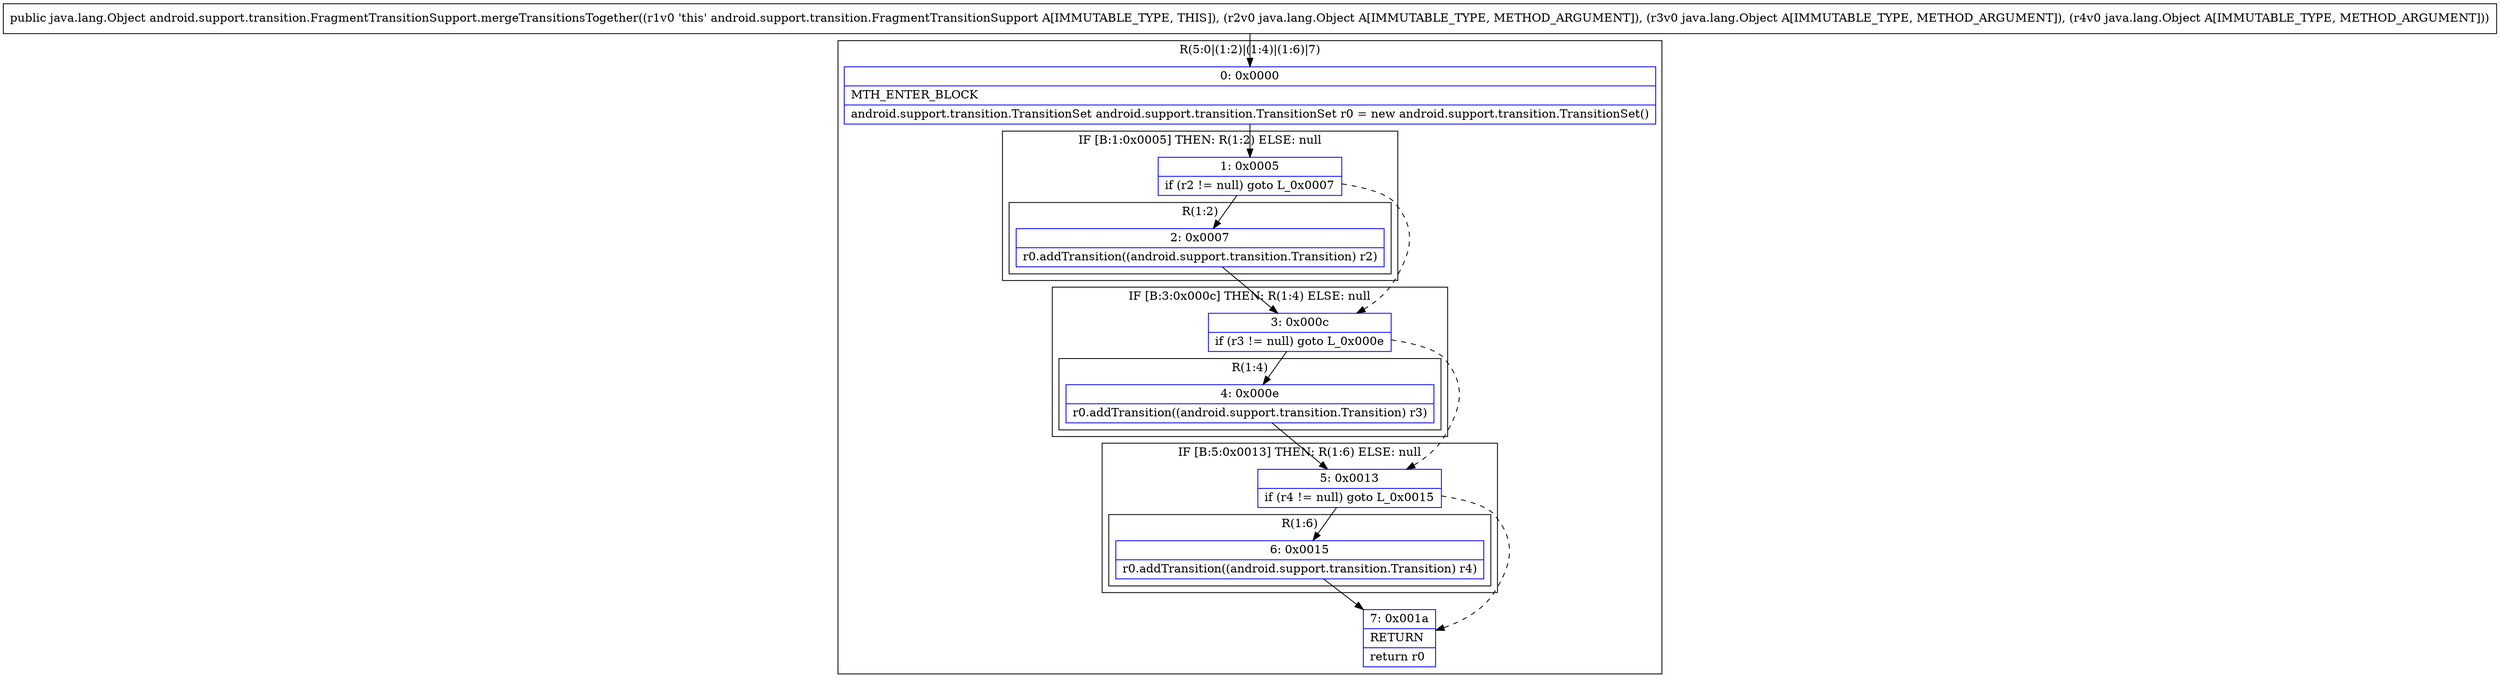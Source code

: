digraph "CFG forandroid.support.transition.FragmentTransitionSupport.mergeTransitionsTogether(Ljava\/lang\/Object;Ljava\/lang\/Object;Ljava\/lang\/Object;)Ljava\/lang\/Object;" {
subgraph cluster_Region_1242402558 {
label = "R(5:0|(1:2)|(1:4)|(1:6)|7)";
node [shape=record,color=blue];
Node_0 [shape=record,label="{0\:\ 0x0000|MTH_ENTER_BLOCK\l|android.support.transition.TransitionSet android.support.transition.TransitionSet r0 = new android.support.transition.TransitionSet()\l}"];
subgraph cluster_IfRegion_2024904736 {
label = "IF [B:1:0x0005] THEN: R(1:2) ELSE: null";
node [shape=record,color=blue];
Node_1 [shape=record,label="{1\:\ 0x0005|if (r2 != null) goto L_0x0007\l}"];
subgraph cluster_Region_47066553 {
label = "R(1:2)";
node [shape=record,color=blue];
Node_2 [shape=record,label="{2\:\ 0x0007|r0.addTransition((android.support.transition.Transition) r2)\l}"];
}
}
subgraph cluster_IfRegion_781536204 {
label = "IF [B:3:0x000c] THEN: R(1:4) ELSE: null";
node [shape=record,color=blue];
Node_3 [shape=record,label="{3\:\ 0x000c|if (r3 != null) goto L_0x000e\l}"];
subgraph cluster_Region_827727777 {
label = "R(1:4)";
node [shape=record,color=blue];
Node_4 [shape=record,label="{4\:\ 0x000e|r0.addTransition((android.support.transition.Transition) r3)\l}"];
}
}
subgraph cluster_IfRegion_341957396 {
label = "IF [B:5:0x0013] THEN: R(1:6) ELSE: null";
node [shape=record,color=blue];
Node_5 [shape=record,label="{5\:\ 0x0013|if (r4 != null) goto L_0x0015\l}"];
subgraph cluster_Region_2033047167 {
label = "R(1:6)";
node [shape=record,color=blue];
Node_6 [shape=record,label="{6\:\ 0x0015|r0.addTransition((android.support.transition.Transition) r4)\l}"];
}
}
Node_7 [shape=record,label="{7\:\ 0x001a|RETURN\l|return r0\l}"];
}
MethodNode[shape=record,label="{public java.lang.Object android.support.transition.FragmentTransitionSupport.mergeTransitionsTogether((r1v0 'this' android.support.transition.FragmentTransitionSupport A[IMMUTABLE_TYPE, THIS]), (r2v0 java.lang.Object A[IMMUTABLE_TYPE, METHOD_ARGUMENT]), (r3v0 java.lang.Object A[IMMUTABLE_TYPE, METHOD_ARGUMENT]), (r4v0 java.lang.Object A[IMMUTABLE_TYPE, METHOD_ARGUMENT])) }"];
MethodNode -> Node_0;
Node_0 -> Node_1;
Node_1 -> Node_2;
Node_1 -> Node_3[style=dashed];
Node_2 -> Node_3;
Node_3 -> Node_4;
Node_3 -> Node_5[style=dashed];
Node_4 -> Node_5;
Node_5 -> Node_6;
Node_5 -> Node_7[style=dashed];
Node_6 -> Node_7;
}

